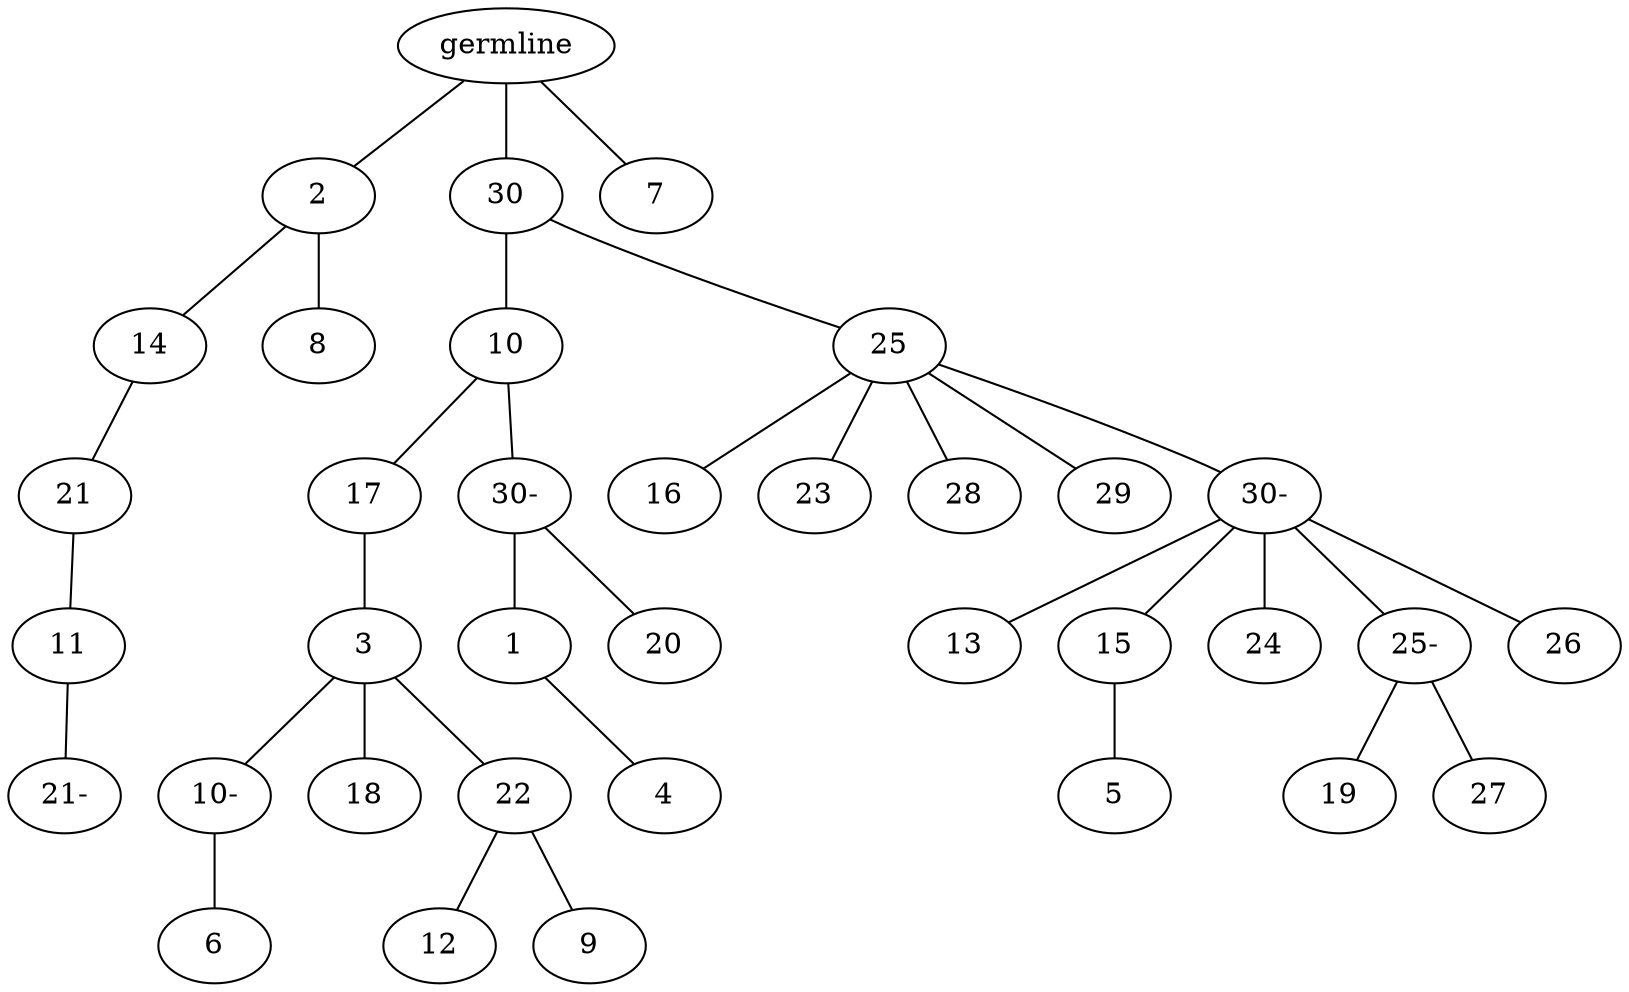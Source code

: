 graph tree {
    "140084728400768" [label="germline"];
    "140084743501760" [label="2"];
    "140084743503536" [label="14"];
    "140084743502864" [label="21"];
    "140084743503488" [label="11"];
    "140084743500320" [label="21-"];
    "140084743500848" [label="8"];
    "140084743502720" [label="30"];
    "140084743500992" [label="10"];
    "140084743501904" [label="17"];
    "140084743500896" [label="3"];
    "140084739668960" [label="10-"];
    "140084739668432" [label="6"];
    "140084739669632" [label="18"];
    "140084739665984" [label="22"];
    "140084739668528" [label="12"];
    "140084739667376" [label="9"];
    "140084743500944" [label="30-"];
    "140084739667424" [label="1"];
    "140084739666032" [label="4"];
    "140084739667760" [label="20"];
    "140084743502096" [label="25"];
    "140084739669104" [label="16"];
    "140084739669008" [label="23"];
    "140084739667136" [label="28"];
    "140084739669344" [label="29"];
    "140084739669200" [label="30-"];
    "140084739667328" [label="13"];
    "140084739667808" [label="15"];
    "140084739668576" [label="5"];
    "140084739667232" [label="24"];
    "140084739669872" [label="25-"];
    "140084739669440" [label="19"];
    "140084733409024" [label="27"];
    "140084739667856" [label="26"];
    "140084743500080" [label="7"];
    "140084728400768" -- "140084743501760";
    "140084728400768" -- "140084743502720";
    "140084728400768" -- "140084743500080";
    "140084743501760" -- "140084743503536";
    "140084743501760" -- "140084743500848";
    "140084743503536" -- "140084743502864";
    "140084743502864" -- "140084743503488";
    "140084743503488" -- "140084743500320";
    "140084743502720" -- "140084743500992";
    "140084743502720" -- "140084743502096";
    "140084743500992" -- "140084743501904";
    "140084743500992" -- "140084743500944";
    "140084743501904" -- "140084743500896";
    "140084743500896" -- "140084739668960";
    "140084743500896" -- "140084739669632";
    "140084743500896" -- "140084739665984";
    "140084739668960" -- "140084739668432";
    "140084739665984" -- "140084739668528";
    "140084739665984" -- "140084739667376";
    "140084743500944" -- "140084739667424";
    "140084743500944" -- "140084739667760";
    "140084739667424" -- "140084739666032";
    "140084743502096" -- "140084739669104";
    "140084743502096" -- "140084739669008";
    "140084743502096" -- "140084739667136";
    "140084743502096" -- "140084739669344";
    "140084743502096" -- "140084739669200";
    "140084739669200" -- "140084739667328";
    "140084739669200" -- "140084739667808";
    "140084739669200" -- "140084739667232";
    "140084739669200" -- "140084739669872";
    "140084739669200" -- "140084739667856";
    "140084739667808" -- "140084739668576";
    "140084739669872" -- "140084739669440";
    "140084739669872" -- "140084733409024";
}
